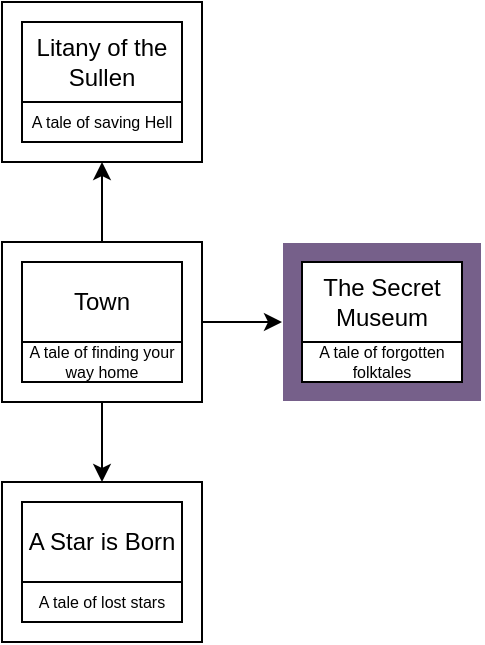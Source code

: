 <mxfile version="13.2.4" type="device" pages="4"><diagram id="7HOFZqEYfny_Z6urRuE9" name="The World Map"><mxGraphModel dx="1422" dy="862" grid="1" gridSize="5" guides="1" tooltips="1" connect="1" arrows="1" fold="1" page="0" pageScale="1" pageWidth="827" pageHeight="1169" math="0" shadow="0"><root><mxCell id="0"/><mxCell id="1" parent="0"/><mxCell id="JUgH1pY9Rd9zTdYxQmTx-16" value="" style="rounded=0;whiteSpace=wrap;html=1;fontSize=8;" parent="1" vertex="1"><mxGeometry x="40" y="360" width="100" height="80" as="geometry"/></mxCell><mxCell id="JUgH1pY9Rd9zTdYxQmTx-15" value="" style="rounded=0;whiteSpace=wrap;html=1;fontSize=8;fillColor=#76608a;strokeColor=#FFFFFF;fontColor=#ffffff;" parent="1" vertex="1"><mxGeometry x="180" y="240" width="100" height="80" as="geometry"/></mxCell><mxCell id="JUgH1pY9Rd9zTdYxQmTx-14" value="" style="rounded=0;whiteSpace=wrap;html=1;fontSize=8;" parent="1" vertex="1"><mxGeometry x="40" y="120" width="100" height="80" as="geometry"/></mxCell><mxCell id="JUgH1pY9Rd9zTdYxQmTx-17" style="edgeStyle=orthogonalEdgeStyle;rounded=0;orthogonalLoop=1;jettySize=auto;html=1;exitX=1;exitY=0.5;exitDx=0;exitDy=0;entryX=0;entryY=0.5;entryDx=0;entryDy=0;fontSize=8;" parent="1" source="JUgH1pY9Rd9zTdYxQmTx-13" target="JUgH1pY9Rd9zTdYxQmTx-15" edge="1"><mxGeometry relative="1" as="geometry"/></mxCell><mxCell id="JUgH1pY9Rd9zTdYxQmTx-19" style="edgeStyle=orthogonalEdgeStyle;rounded=0;orthogonalLoop=1;jettySize=auto;html=1;entryX=0.5;entryY=1;entryDx=0;entryDy=0;fontSize=8;" parent="1" source="JUgH1pY9Rd9zTdYxQmTx-13" target="JUgH1pY9Rd9zTdYxQmTx-14" edge="1"><mxGeometry relative="1" as="geometry"/></mxCell><mxCell id="JUgH1pY9Rd9zTdYxQmTx-20" style="edgeStyle=orthogonalEdgeStyle;rounded=0;orthogonalLoop=1;jettySize=auto;html=1;entryX=0.5;entryY=0;entryDx=0;entryDy=0;fontSize=8;" parent="1" source="JUgH1pY9Rd9zTdYxQmTx-13" target="JUgH1pY9Rd9zTdYxQmTx-16" edge="1"><mxGeometry relative="1" as="geometry"/></mxCell><mxCell id="JUgH1pY9Rd9zTdYxQmTx-13" value="" style="rounded=0;whiteSpace=wrap;html=1;fontSize=8;" parent="1" vertex="1"><mxGeometry x="40" y="240" width="100" height="80" as="geometry"/></mxCell><mxCell id="JUgH1pY9Rd9zTdYxQmTx-1" value="Town" style="rounded=0;whiteSpace=wrap;html=1;" parent="1" vertex="1"><mxGeometry x="50" y="250" width="80" height="40" as="geometry"/></mxCell><mxCell id="JUgH1pY9Rd9zTdYxQmTx-2" value="The Secret Museum" style="rounded=0;whiteSpace=wrap;html=1;" parent="1" vertex="1"><mxGeometry x="190" y="250" width="80" height="40" as="geometry"/></mxCell><mxCell id="JUgH1pY9Rd9zTdYxQmTx-3" value="Litany of the Sullen" style="rounded=0;whiteSpace=wrap;html=1;" parent="1" vertex="1"><mxGeometry x="50" y="130" width="80" height="40" as="geometry"/></mxCell><mxCell id="JUgH1pY9Rd9zTdYxQmTx-4" value="A Star is Born" style="rounded=0;whiteSpace=wrap;html=1;" parent="1" vertex="1"><mxGeometry x="50" y="370" width="80" height="40" as="geometry"/></mxCell><mxCell id="JUgH1pY9Rd9zTdYxQmTx-6" value="A tale of forgotten folktales" style="rounded=0;whiteSpace=wrap;html=1;fontSize=8;" parent="1" vertex="1"><mxGeometry x="190" y="290" width="80" height="20" as="geometry"/></mxCell><mxCell id="JUgH1pY9Rd9zTdYxQmTx-7" value="A tale of lost stars" style="rounded=0;whiteSpace=wrap;html=1;fontSize=8;" parent="1" vertex="1"><mxGeometry x="50" y="410" width="80" height="20" as="geometry"/></mxCell><mxCell id="JUgH1pY9Rd9zTdYxQmTx-8" value="A tale of saving Hell" style="rounded=0;whiteSpace=wrap;html=1;fontSize=8;" parent="1" vertex="1"><mxGeometry x="50" y="170" width="80" height="20" as="geometry"/></mxCell><mxCell id="JUgH1pY9Rd9zTdYxQmTx-9" value="A tale of finding your way home" style="rounded=0;whiteSpace=wrap;html=1;fontSize=8;" parent="1" vertex="1"><mxGeometry x="50" y="290" width="80" height="20" as="geometry"/></mxCell></root></mxGraphModel></diagram><diagram name="The Road Map (TSM)" id="OEtaGAKbyiKXSFDExeFc"><mxGraphModel dx="1077" dy="410" grid="1" gridSize="5" guides="1" tooltips="1" connect="1" arrows="1" fold="1" page="0" pageScale="1" pageWidth="827" pageHeight="1169" math="0" shadow="0"><root><mxCell id="bSm-ozQSql3N_RLY2bgr-0"/><mxCell id="bSm-ozQSql3N_RLY2bgr-1" parent="bSm-ozQSql3N_RLY2bgr-0"/><mxCell id="bSm-ozQSql3N_RLY2bgr-3" value="" style="rounded=0;whiteSpace=wrap;html=1;fontSize=8;fillColor=#76608a;strokeColor=#FFFFFF;fontColor=#ffffff;" vertex="1" parent="bSm-ozQSql3N_RLY2bgr-1"><mxGeometry x="180" y="240" width="100" height="80" as="geometry"/></mxCell><mxCell id="bSm-ozQSql3N_RLY2bgr-10" value="The Secret Museum" style="rounded=0;whiteSpace=wrap;html=1;" vertex="1" parent="bSm-ozQSql3N_RLY2bgr-1"><mxGeometry x="190" y="250" width="80" height="40" as="geometry"/></mxCell><mxCell id="bSm-ozQSql3N_RLY2bgr-13" value="A tale of forgotten folktales" style="rounded=0;whiteSpace=wrap;html=1;fontSize=8;" vertex="1" parent="bSm-ozQSql3N_RLY2bgr-1"><mxGeometry x="190" y="290" width="80" height="20" as="geometry"/></mxCell><mxCell id="bSm-ozQSql3N_RLY2bgr-19" value="" style="edgeStyle=orthogonalEdgeStyle;rounded=0;orthogonalLoop=1;jettySize=auto;html=1;fontSize=8;" edge="1" parent="bSm-ozQSql3N_RLY2bgr-1" source="bSm-ozQSql3N_RLY2bgr-17" target="bSm-ozQSql3N_RLY2bgr-18"><mxGeometry relative="1" as="geometry"/></mxCell><mxCell id="bSm-ozQSql3N_RLY2bgr-17" value="The Town" style="rounded=0;whiteSpace=wrap;html=1;" vertex="1" parent="bSm-ozQSql3N_RLY2bgr-1"><mxGeometry x="-20" y="400" width="80" height="40" as="geometry"/></mxCell><mxCell id="bSm-ozQSql3N_RLY2bgr-21" value="" style="edgeStyle=orthogonalEdgeStyle;rounded=0;orthogonalLoop=1;jettySize=auto;html=1;fontSize=8;" edge="1" parent="bSm-ozQSql3N_RLY2bgr-1" source="bSm-ozQSql3N_RLY2bgr-18" target="bSm-ozQSql3N_RLY2bgr-20"><mxGeometry relative="1" as="geometry"/></mxCell><mxCell id="_PNvqHl8oSP4FndQjm-4-2" style="edgeStyle=orthogonalEdgeStyle;rounded=0;orthogonalLoop=1;jettySize=auto;html=1;entryX=0.5;entryY=0;entryDx=0;entryDy=0;endArrow=classic;endFill=1;fontSize=5;fontColor=#FFFF33;" edge="1" parent="bSm-ozQSql3N_RLY2bgr-1" source="bSm-ozQSql3N_RLY2bgr-18" target="bSm-ozQSql3N_RLY2bgr-22"><mxGeometry relative="1" as="geometry"/></mxCell><mxCell id="bSm-ozQSql3N_RLY2bgr-18" value="The Museum" style="rounded=0;whiteSpace=wrap;html=1;" vertex="1" parent="bSm-ozQSql3N_RLY2bgr-1"><mxGeometry x="100" y="400" width="80" height="40" as="geometry"/></mxCell><mxCell id="_PNvqHl8oSP4FndQjm-4-3" style="edgeStyle=orthogonalEdgeStyle;rounded=0;orthogonalLoop=1;jettySize=auto;html=1;endArrow=classic;endFill=1;fontSize=5;fontColor=#FFFF33;" edge="1" parent="bSm-ozQSql3N_RLY2bgr-1" source="bSm-ozQSql3N_RLY2bgr-20" target="bSm-ozQSql3N_RLY2bgr-22"><mxGeometry relative="1" as="geometry"/></mxCell><mxCell id="bSm-ozQSql3N_RLY2bgr-20" value="The Secret Museum" style="rounded=0;whiteSpace=wrap;html=1;" vertex="1" parent="bSm-ozQSql3N_RLY2bgr-1"><mxGeometry x="220" y="400" width="80" height="40" as="geometry"/></mxCell><mxCell id="bSm-ozQSql3N_RLY2bgr-22" value="&lt;h1&gt;&lt;font style=&quot;font-size: 10px&quot;&gt;Rosie the Riveter&lt;/font&gt;&lt;/h1&gt;&lt;p style=&quot;font-size: 5px&quot;&gt;Curator/Director of The Museum and of The Secret Museum.&lt;br&gt;She takes care and organises both museums and seeks weary souls that tire of the way the world turns and guides them to new adventures&lt;/p&gt;" style="text;html=1;strokeColor=#FFFFFF;fillColor=none;spacing=5;spacingTop=-20;whiteSpace=wrap;overflow=hidden;rounded=0;fontSize=8;" vertex="1" parent="bSm-ozQSql3N_RLY2bgr-1"><mxGeometry x="100" y="500" width="135" height="55" as="geometry"/></mxCell></root></mxGraphModel></diagram><diagram name="Characters" id="9SJqm7ogTC5XcQw7ua1T"><mxGraphModel dx="1422" dy="462" grid="1" gridSize="5" guides="1" tooltips="1" connect="1" arrows="1" fold="1" page="0" pageScale="1" pageWidth="827" pageHeight="1169" math="0" shadow="0"><root><mxCell id="8tr3LErLgBYAxqsAlLzR-0"/><mxCell id="8tr3LErLgBYAxqsAlLzR-1" parent="8tr3LErLgBYAxqsAlLzR-0"/><mxCell id="8tr3LErLgBYAxqsAlLzR-14" style="edgeStyle=orthogonalEdgeStyle;rounded=0;orthogonalLoop=1;jettySize=auto;html=1;exitX=0;exitY=1;exitDx=0;exitDy=0;entryX=0;entryY=0;entryDx=0;entryDy=0;fontSize=8;endArrow=none;endFill=0;" edge="1" parent="8tr3LErLgBYAxqsAlLzR-1" source="8tr3LErLgBYAxqsAlLzR-10" target="8tr3LErLgBYAxqsAlLzR-12"><mxGeometry relative="1" as="geometry"/></mxCell><mxCell id="8tr3LErLgBYAxqsAlLzR-10" value="&lt;h1&gt;Rosie the Riveter&lt;/h1&gt;&lt;p&gt;Became the symbol of women uniting to work at the factories to help in World War 2&lt;/p&gt;" style="text;html=1;strokeColor=#FFFFFF;fillColor=none;spacing=5;spacingTop=-20;whiteSpace=wrap;overflow=hidden;rounded=0;fontSize=8;" vertex="1" parent="8tr3LErLgBYAxqsAlLzR-1"><mxGeometry x="60" y="500" width="190" height="55" as="geometry"/></mxCell><mxCell id="8tr3LErLgBYAxqsAlLzR-16" style="edgeStyle=orthogonalEdgeStyle;rounded=0;orthogonalLoop=1;jettySize=auto;html=1;exitX=0;exitY=1;exitDx=0;exitDy=0;entryX=0;entryY=0;entryDx=0;entryDy=0;endArrow=none;endFill=0;fontSize=5;" edge="1" parent="8tr3LErLgBYAxqsAlLzR-1" source="8tr3LErLgBYAxqsAlLzR-12" target="8tr3LErLgBYAxqsAlLzR-15"><mxGeometry relative="1" as="geometry"/></mxCell><mxCell id="8tr3LErLgBYAxqsAlLzR-12" value="Became a symbol for feminism around the 40's onward" style="rounded=0;whiteSpace=wrap;html=1;strokeColor=#FFFFFF;fontSize=5;" vertex="1" parent="8tr3LErLgBYAxqsAlLzR-1"><mxGeometry x="60" y="565" width="125" height="10" as="geometry"/></mxCell><mxCell id="8tr3LErLgBYAxqsAlLzR-15" value="She wears a red bandana that is closely associated with her as a symbol" style="rounded=0;whiteSpace=wrap;html=1;strokeColor=#FFFFFF;fontSize=5;" vertex="1" parent="8tr3LErLgBYAxqsAlLzR-1"><mxGeometry x="60" y="585" width="170" height="10" as="geometry"/></mxCell><mxCell id="8tr3LErLgBYAxqsAlLzR-17" value="Take note, this is just sample information, the characters need to be thoroughly researched, so until this note is taken away, consider all information false/unverified" style="text;html=1;strokeColor=none;fillColor=none;align=left;verticalAlign=middle;whiteSpace=wrap;rounded=0;fontSize=5;fontColor=#FFFF33;" vertex="1" parent="8tr3LErLgBYAxqsAlLzR-1"><mxGeometry x="260" y="500" width="90" height="35" as="geometry"/></mxCell></root></mxGraphModel></diagram><diagram id="66PTwFHekpMR8YdcTLIO" name="Exhibitions"><mxGraphModel dx="1822" dy="862" grid="1" gridSize="5" guides="1" tooltips="1" connect="1" arrows="1" fold="1" page="0" pageScale="1" pageWidth="827" pageHeight="1169" math="0" shadow="0"><root><mxCell id="swwb_9SZtDb2ewQli2oD-0"/><mxCell id="swwb_9SZtDb2ewQli2oD-1" parent="swwb_9SZtDb2ewQli2oD-0"/><mxCell id="swwb_9SZtDb2ewQli2oD-2" value="Dinosaurs" style="rounded=0;whiteSpace=wrap;html=1;" vertex="1" parent="swwb_9SZtDb2ewQli2oD-1"><mxGeometry x="-80" y="120" width="120" height="60" as="geometry"/></mxCell></root></mxGraphModel></diagram></mxfile>